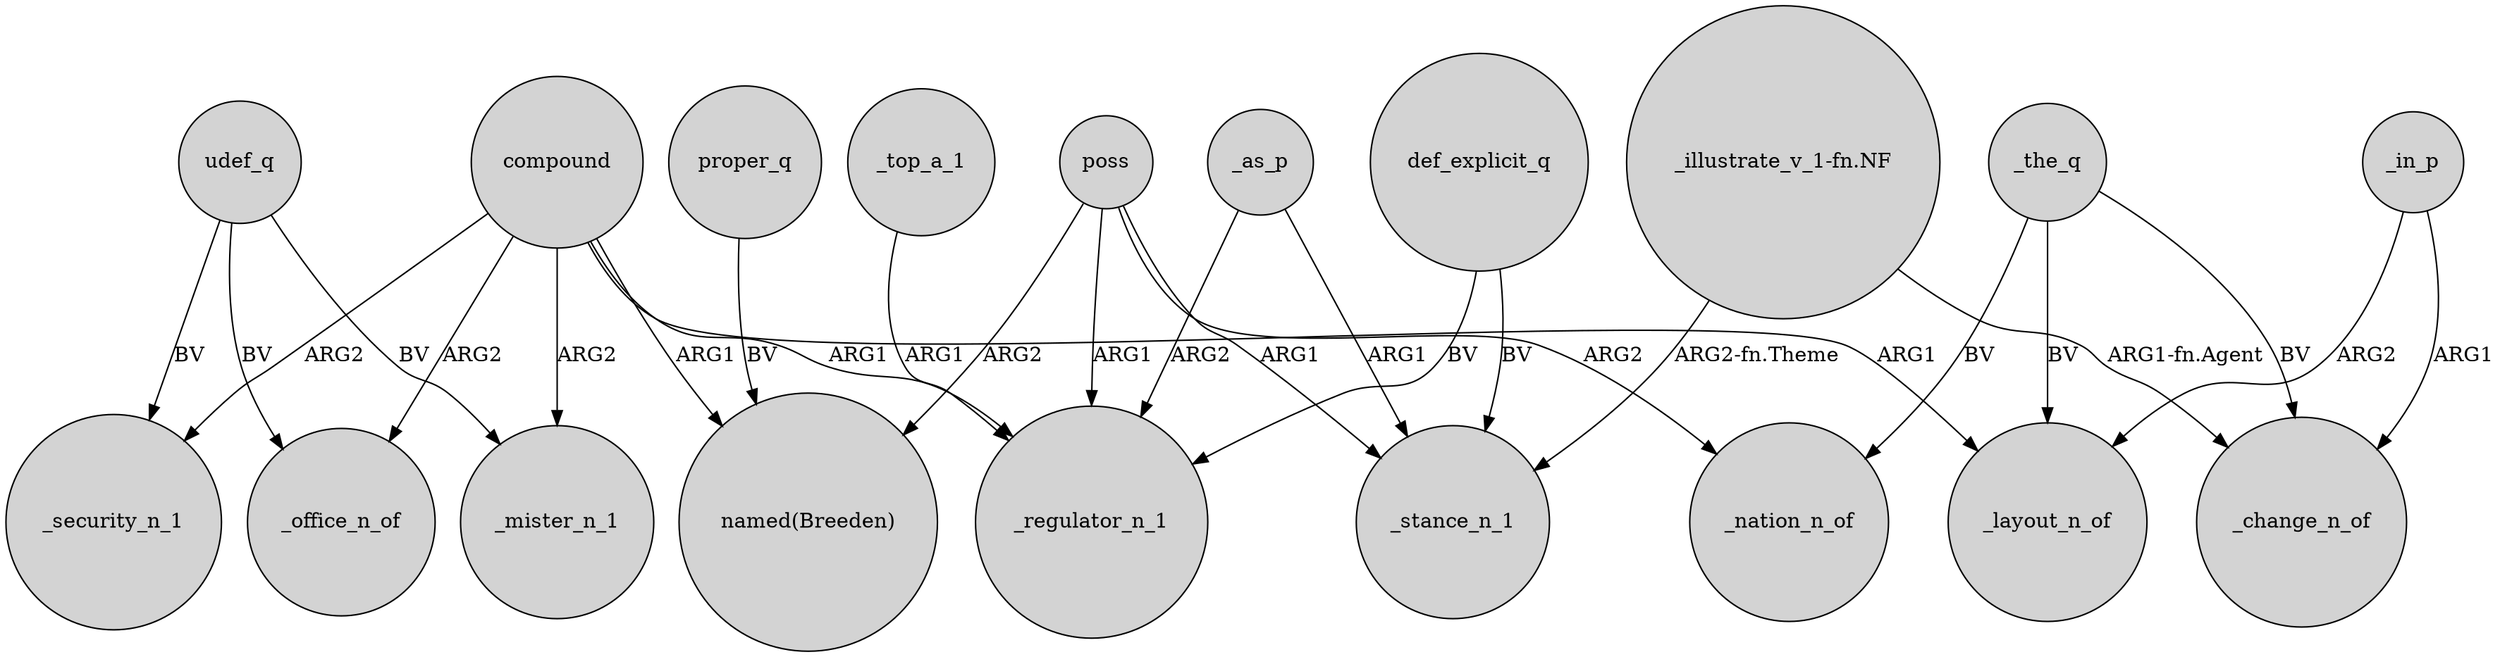 digraph {
	node [shape=circle style=filled]
	udef_q -> _office_n_of [label=BV]
	poss -> "named(Breeden)" [label=ARG2]
	def_explicit_q -> _regulator_n_1 [label=BV]
	_top_a_1 -> _regulator_n_1 [label=ARG1]
	compound -> _layout_n_of [label=ARG1]
	compound -> _mister_n_1 [label=ARG2]
	compound -> _security_n_1 [label=ARG2]
	_in_p -> _layout_n_of [label=ARG2]
	udef_q -> _mister_n_1 [label=BV]
	"_illustrate_v_1-fn.NF" -> _stance_n_1 [label="ARG2-fn.Theme"]
	_as_p -> _regulator_n_1 [label=ARG2]
	def_explicit_q -> _stance_n_1 [label=BV]
	_in_p -> _change_n_of [label=ARG1]
	poss -> _regulator_n_1 [label=ARG1]
	poss -> _stance_n_1 [label=ARG1]
	_the_q -> _nation_n_of [label=BV]
	"_illustrate_v_1-fn.NF" -> _change_n_of [label="ARG1-fn.Agent"]
	_as_p -> _stance_n_1 [label=ARG1]
	poss -> _nation_n_of [label=ARG2]
	_the_q -> _change_n_of [label=BV]
	proper_q -> "named(Breeden)" [label=BV]
	compound -> _regulator_n_1 [label=ARG1]
	_the_q -> _layout_n_of [label=BV]
	compound -> "named(Breeden)" [label=ARG1]
	compound -> _office_n_of [label=ARG2]
	udef_q -> _security_n_1 [label=BV]
}
